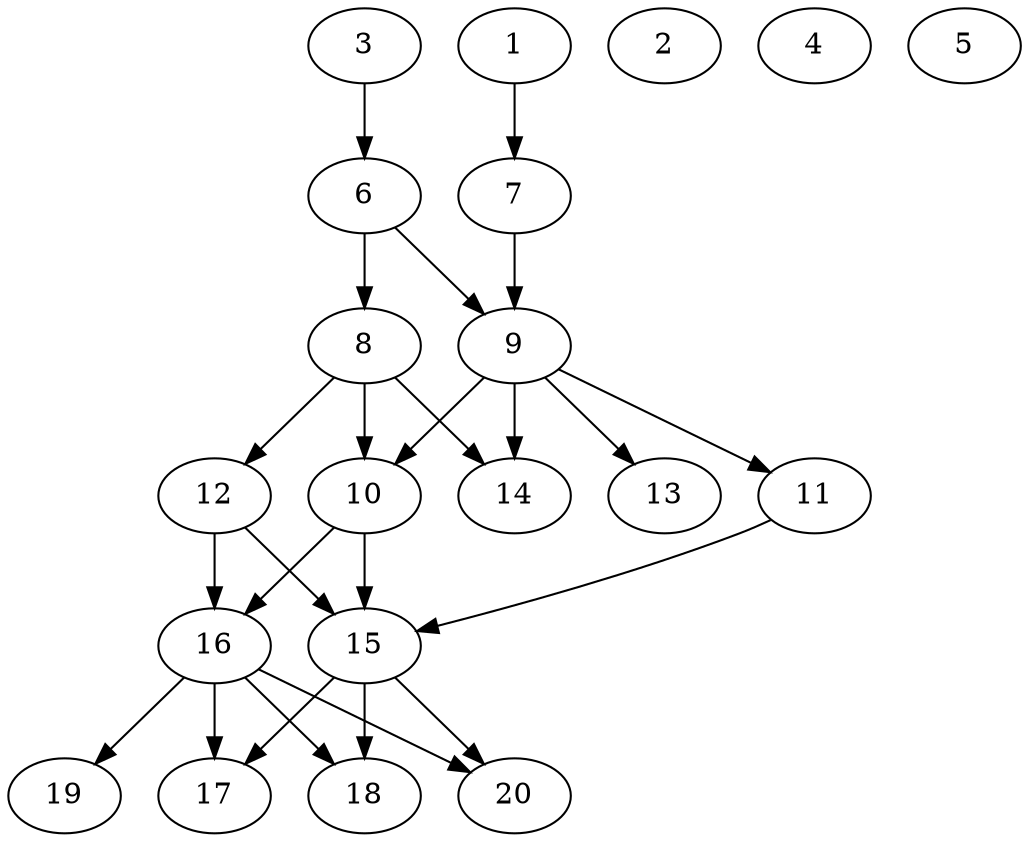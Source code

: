 // DAG automatically generated by daggen at Thu Oct  3 13:58:43 2019
// ./daggen --dot -n 20 --ccr 0.5 --fat 0.5 --regular 0.5 --density 0.6 --mindata 5242880 --maxdata 52428800 
digraph G {
  1 [size="57446400", alpha="0.19", expect_size="28723200"] 
  1 -> 7 [size ="28723200"]
  2 [size="51232768", alpha="0.17", expect_size="25616384"] 
  3 [size="79142912", alpha="0.12", expect_size="39571456"] 
  3 -> 6 [size ="39571456"]
  4 [size="19150848", alpha="0.10", expect_size="9575424"] 
  5 [size="84459520", alpha="0.17", expect_size="42229760"] 
  6 [size="13371392", alpha="0.06", expect_size="6685696"] 
  6 -> 8 [size ="6685696"]
  6 -> 9 [size ="6685696"]
  7 [size="74915840", alpha="0.11", expect_size="37457920"] 
  7 -> 9 [size ="37457920"]
  8 [size="38643712", alpha="0.14", expect_size="19321856"] 
  8 -> 10 [size ="19321856"]
  8 -> 12 [size ="19321856"]
  8 -> 14 [size ="19321856"]
  9 [size="42905600", alpha="0.15", expect_size="21452800"] 
  9 -> 10 [size ="21452800"]
  9 -> 11 [size ="21452800"]
  9 -> 13 [size ="21452800"]
  9 -> 14 [size ="21452800"]
  10 [size="54147072", alpha="0.18", expect_size="27073536"] 
  10 -> 15 [size ="27073536"]
  10 -> 16 [size ="27073536"]
  11 [size="17723392", alpha="0.10", expect_size="8861696"] 
  11 -> 15 [size ="8861696"]
  12 [size="13568000", alpha="0.14", expect_size="6784000"] 
  12 -> 15 [size ="6784000"]
  12 -> 16 [size ="6784000"]
  13 [size="95297536", alpha="0.03", expect_size="47648768"] 
  14 [size="58062848", alpha="0.12", expect_size="29031424"] 
  15 [size="11984896", alpha="0.19", expect_size="5992448"] 
  15 -> 17 [size ="5992448"]
  15 -> 18 [size ="5992448"]
  15 -> 20 [size ="5992448"]
  16 [size="91521024", alpha="0.10", expect_size="45760512"] 
  16 -> 17 [size ="45760512"]
  16 -> 18 [size ="45760512"]
  16 -> 19 [size ="45760512"]
  16 -> 20 [size ="45760512"]
  17 [size="23416832", alpha="0.06", expect_size="11708416"] 
  18 [size="76185600", alpha="0.07", expect_size="38092800"] 
  19 [size="47949824", alpha="0.05", expect_size="23974912"] 
  20 [size="26238976", alpha="0.01", expect_size="13119488"] 
}
